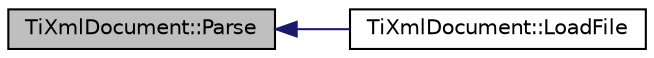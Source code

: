digraph "TiXmlDocument::Parse"
{
  edge [fontname="Helvetica",fontsize="10",labelfontname="Helvetica",labelfontsize="10"];
  node [fontname="Helvetica",fontsize="10",shape=record];
  rankdir="LR";
  Node1 [label="TiXmlDocument::Parse",height=0.2,width=0.4,color="black", fillcolor="grey75", style="filled", fontcolor="black"];
  Node1 -> Node2 [dir="back",color="midnightblue",fontsize="10",style="solid"];
  Node2 [label="TiXmlDocument::LoadFile",height=0.2,width=0.4,color="black", fillcolor="white", style="filled",URL="$class_ti_xml_document.html#a41f6fe7200864d1dca663d230caf8db6"];
}
